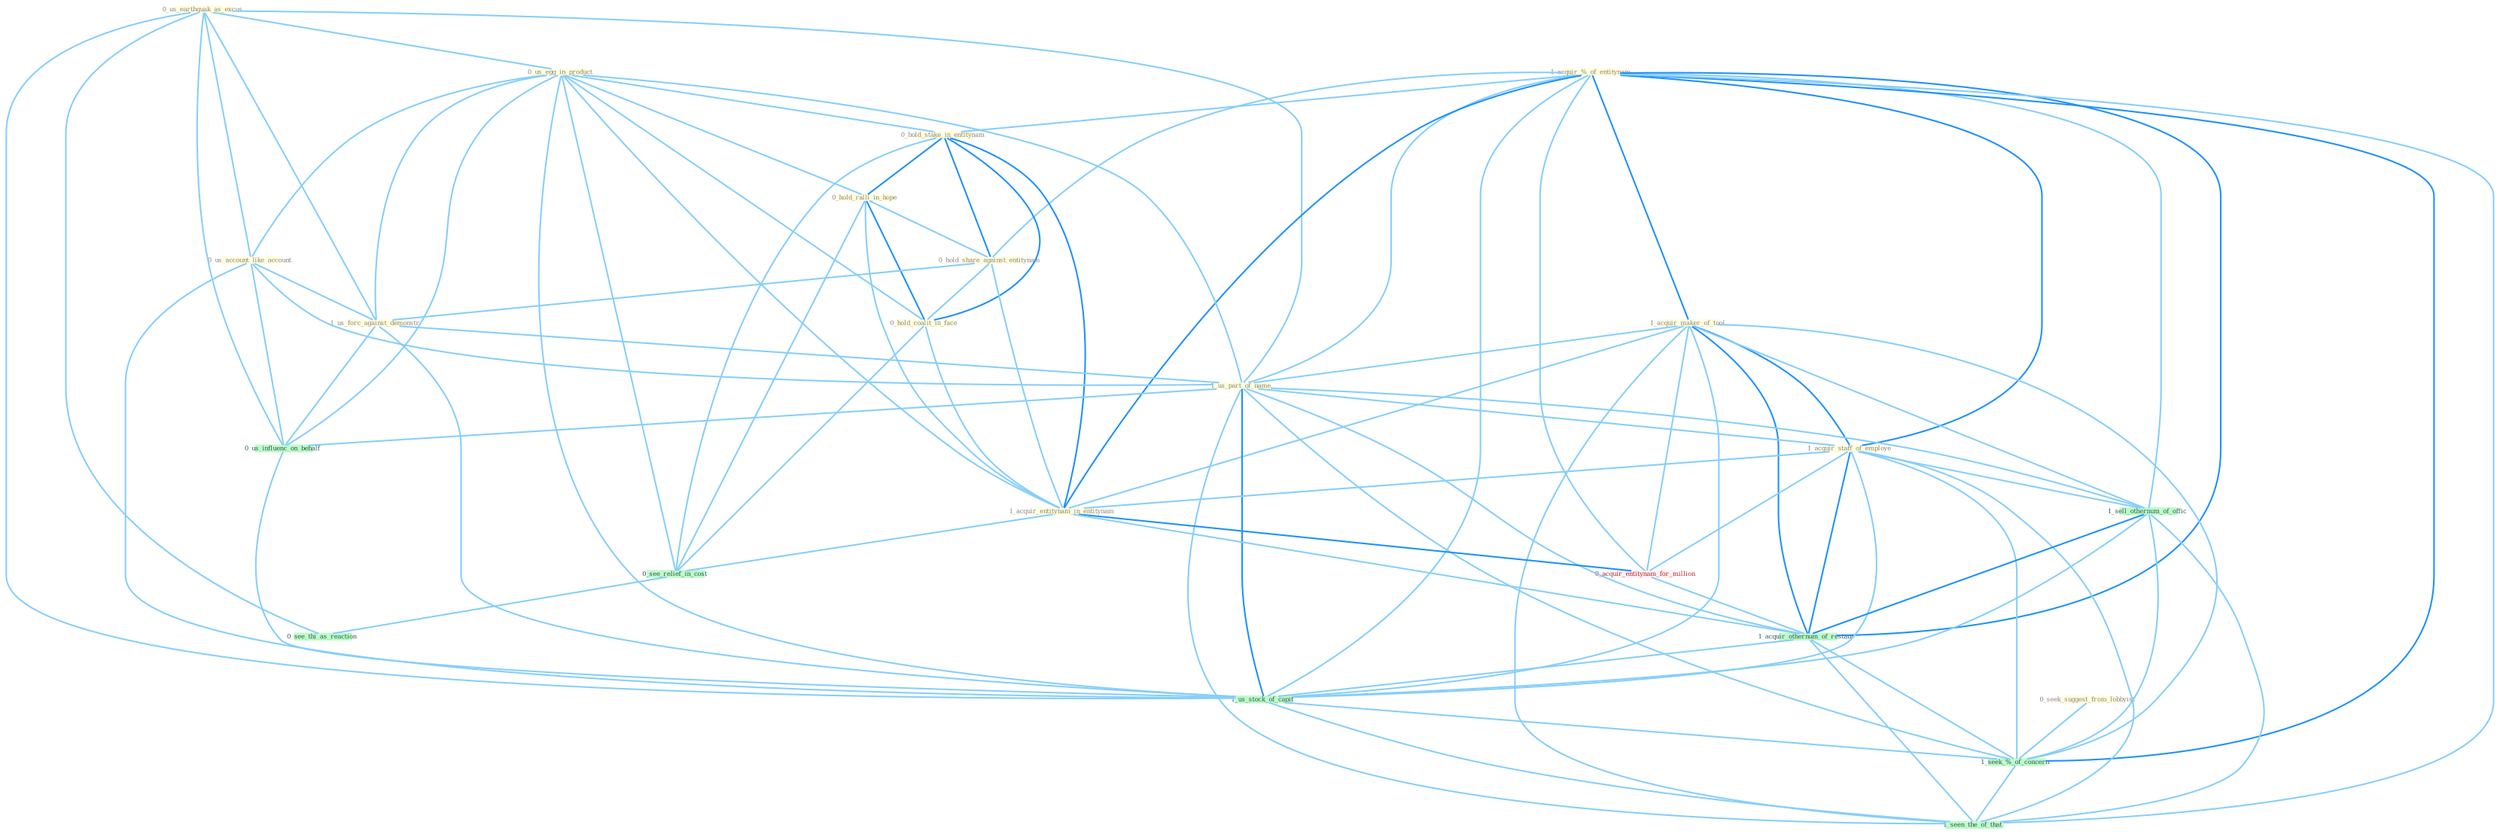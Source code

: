 Graph G{ 
    node
    [shape=polygon,style=filled,width=.5,height=.06,color="#BDFCC9",fixedsize=true,fontsize=4,
    fontcolor="#2f4f4f"];
    {node
    [color="#ffffe0", fontcolor="#8b7d6b"] "0_us_earthquak_as_excus " "1_acquir_%_of_entitynam " "0_us_egg_in_product " "0_hold_stake_in_entitynam " "1_acquir_maker_of_tool " "0_us_account_like_account " "0_hold_ralli_in_hope " "0_hold_share_against_entitynam " "1_us_forc_against_demonstr " "0_hold_coalit_in_face " "0_seek_suggest_from_lobbyist " "1_us_part_of_name " "1_acquir_staff_of_employe " "1_acquir_entitynam_in_entitynam "}
{node [color="#fff0f5", fontcolor="#b22222"] "0_acquir_entitynam_for_million "}
edge [color="#B0E2FF"];

	"0_us_earthquak_as_excus " -- "0_us_egg_in_product " [w="1", color="#87cefa" ];
	"0_us_earthquak_as_excus " -- "0_us_account_like_account " [w="1", color="#87cefa" ];
	"0_us_earthquak_as_excus " -- "1_us_forc_against_demonstr " [w="1", color="#87cefa" ];
	"0_us_earthquak_as_excus " -- "1_us_part_of_name " [w="1", color="#87cefa" ];
	"0_us_earthquak_as_excus " -- "0_us_influenc_on_behalf " [w="1", color="#87cefa" ];
	"0_us_earthquak_as_excus " -- "0_see_thi_as_reaction " [w="1", color="#87cefa" ];
	"0_us_earthquak_as_excus " -- "1_us_stock_of_capit " [w="1", color="#87cefa" ];
	"1_acquir_%_of_entitynam " -- "0_hold_stake_in_entitynam " [w="1", color="#87cefa" ];
	"1_acquir_%_of_entitynam " -- "1_acquir_maker_of_tool " [w="2", color="#1e90ff" , len=0.8];
	"1_acquir_%_of_entitynam " -- "0_hold_share_against_entitynam " [w="1", color="#87cefa" ];
	"1_acquir_%_of_entitynam " -- "1_us_part_of_name " [w="1", color="#87cefa" ];
	"1_acquir_%_of_entitynam " -- "1_acquir_staff_of_employe " [w="2", color="#1e90ff" , len=0.8];
	"1_acquir_%_of_entitynam " -- "1_acquir_entitynam_in_entitynam " [w="2", color="#1e90ff" , len=0.8];
	"1_acquir_%_of_entitynam " -- "0_acquir_entitynam_for_million " [w="1", color="#87cefa" ];
	"1_acquir_%_of_entitynam " -- "1_sell_othernum_of_offic " [w="1", color="#87cefa" ];
	"1_acquir_%_of_entitynam " -- "1_acquir_othernum_of_restaur " [w="2", color="#1e90ff" , len=0.8];
	"1_acquir_%_of_entitynam " -- "1_us_stock_of_capit " [w="1", color="#87cefa" ];
	"1_acquir_%_of_entitynam " -- "1_seek_%_of_concern " [w="2", color="#1e90ff" , len=0.8];
	"1_acquir_%_of_entitynam " -- "1_seen_the_of_that " [w="1", color="#87cefa" ];
	"0_us_egg_in_product " -- "0_hold_stake_in_entitynam " [w="1", color="#87cefa" ];
	"0_us_egg_in_product " -- "0_us_account_like_account " [w="1", color="#87cefa" ];
	"0_us_egg_in_product " -- "0_hold_ralli_in_hope " [w="1", color="#87cefa" ];
	"0_us_egg_in_product " -- "1_us_forc_against_demonstr " [w="1", color="#87cefa" ];
	"0_us_egg_in_product " -- "0_hold_coalit_in_face " [w="1", color="#87cefa" ];
	"0_us_egg_in_product " -- "1_us_part_of_name " [w="1", color="#87cefa" ];
	"0_us_egg_in_product " -- "1_acquir_entitynam_in_entitynam " [w="1", color="#87cefa" ];
	"0_us_egg_in_product " -- "0_us_influenc_on_behalf " [w="1", color="#87cefa" ];
	"0_us_egg_in_product " -- "0_see_relief_in_cost " [w="1", color="#87cefa" ];
	"0_us_egg_in_product " -- "1_us_stock_of_capit " [w="1", color="#87cefa" ];
	"0_hold_stake_in_entitynam " -- "0_hold_ralli_in_hope " [w="2", color="#1e90ff" , len=0.8];
	"0_hold_stake_in_entitynam " -- "0_hold_share_against_entitynam " [w="2", color="#1e90ff" , len=0.8];
	"0_hold_stake_in_entitynam " -- "0_hold_coalit_in_face " [w="2", color="#1e90ff" , len=0.8];
	"0_hold_stake_in_entitynam " -- "1_acquir_entitynam_in_entitynam " [w="2", color="#1e90ff" , len=0.8];
	"0_hold_stake_in_entitynam " -- "0_see_relief_in_cost " [w="1", color="#87cefa" ];
	"1_acquir_maker_of_tool " -- "1_us_part_of_name " [w="1", color="#87cefa" ];
	"1_acquir_maker_of_tool " -- "1_acquir_staff_of_employe " [w="2", color="#1e90ff" , len=0.8];
	"1_acquir_maker_of_tool " -- "1_acquir_entitynam_in_entitynam " [w="1", color="#87cefa" ];
	"1_acquir_maker_of_tool " -- "0_acquir_entitynam_for_million " [w="1", color="#87cefa" ];
	"1_acquir_maker_of_tool " -- "1_sell_othernum_of_offic " [w="1", color="#87cefa" ];
	"1_acquir_maker_of_tool " -- "1_acquir_othernum_of_restaur " [w="2", color="#1e90ff" , len=0.8];
	"1_acquir_maker_of_tool " -- "1_us_stock_of_capit " [w="1", color="#87cefa" ];
	"1_acquir_maker_of_tool " -- "1_seek_%_of_concern " [w="1", color="#87cefa" ];
	"1_acquir_maker_of_tool " -- "1_seen_the_of_that " [w="1", color="#87cefa" ];
	"0_us_account_like_account " -- "1_us_forc_against_demonstr " [w="1", color="#87cefa" ];
	"0_us_account_like_account " -- "1_us_part_of_name " [w="1", color="#87cefa" ];
	"0_us_account_like_account " -- "0_us_influenc_on_behalf " [w="1", color="#87cefa" ];
	"0_us_account_like_account " -- "1_us_stock_of_capit " [w="1", color="#87cefa" ];
	"0_hold_ralli_in_hope " -- "0_hold_share_against_entitynam " [w="1", color="#87cefa" ];
	"0_hold_ralli_in_hope " -- "0_hold_coalit_in_face " [w="2", color="#1e90ff" , len=0.8];
	"0_hold_ralli_in_hope " -- "1_acquir_entitynam_in_entitynam " [w="1", color="#87cefa" ];
	"0_hold_ralli_in_hope " -- "0_see_relief_in_cost " [w="1", color="#87cefa" ];
	"0_hold_share_against_entitynam " -- "1_us_forc_against_demonstr " [w="1", color="#87cefa" ];
	"0_hold_share_against_entitynam " -- "0_hold_coalit_in_face " [w="1", color="#87cefa" ];
	"0_hold_share_against_entitynam " -- "1_acquir_entitynam_in_entitynam " [w="1", color="#87cefa" ];
	"1_us_forc_against_demonstr " -- "1_us_part_of_name " [w="1", color="#87cefa" ];
	"1_us_forc_against_demonstr " -- "0_us_influenc_on_behalf " [w="1", color="#87cefa" ];
	"1_us_forc_against_demonstr " -- "1_us_stock_of_capit " [w="1", color="#87cefa" ];
	"0_hold_coalit_in_face " -- "1_acquir_entitynam_in_entitynam " [w="1", color="#87cefa" ];
	"0_hold_coalit_in_face " -- "0_see_relief_in_cost " [w="1", color="#87cefa" ];
	"0_seek_suggest_from_lobbyist " -- "1_seek_%_of_concern " [w="1", color="#87cefa" ];
	"1_us_part_of_name " -- "1_acquir_staff_of_employe " [w="1", color="#87cefa" ];
	"1_us_part_of_name " -- "1_sell_othernum_of_offic " [w="1", color="#87cefa" ];
	"1_us_part_of_name " -- "0_us_influenc_on_behalf " [w="1", color="#87cefa" ];
	"1_us_part_of_name " -- "1_acquir_othernum_of_restaur " [w="1", color="#87cefa" ];
	"1_us_part_of_name " -- "1_us_stock_of_capit " [w="2", color="#1e90ff" , len=0.8];
	"1_us_part_of_name " -- "1_seek_%_of_concern " [w="1", color="#87cefa" ];
	"1_us_part_of_name " -- "1_seen_the_of_that " [w="1", color="#87cefa" ];
	"1_acquir_staff_of_employe " -- "1_acquir_entitynam_in_entitynam " [w="1", color="#87cefa" ];
	"1_acquir_staff_of_employe " -- "0_acquir_entitynam_for_million " [w="1", color="#87cefa" ];
	"1_acquir_staff_of_employe " -- "1_sell_othernum_of_offic " [w="1", color="#87cefa" ];
	"1_acquir_staff_of_employe " -- "1_acquir_othernum_of_restaur " [w="2", color="#1e90ff" , len=0.8];
	"1_acquir_staff_of_employe " -- "1_us_stock_of_capit " [w="1", color="#87cefa" ];
	"1_acquir_staff_of_employe " -- "1_seek_%_of_concern " [w="1", color="#87cefa" ];
	"1_acquir_staff_of_employe " -- "1_seen_the_of_that " [w="1", color="#87cefa" ];
	"1_acquir_entitynam_in_entitynam " -- "0_acquir_entitynam_for_million " [w="2", color="#1e90ff" , len=0.8];
	"1_acquir_entitynam_in_entitynam " -- "0_see_relief_in_cost " [w="1", color="#87cefa" ];
	"1_acquir_entitynam_in_entitynam " -- "1_acquir_othernum_of_restaur " [w="1", color="#87cefa" ];
	"0_acquir_entitynam_for_million " -- "1_acquir_othernum_of_restaur " [w="1", color="#87cefa" ];
	"1_sell_othernum_of_offic " -- "1_acquir_othernum_of_restaur " [w="2", color="#1e90ff" , len=0.8];
	"1_sell_othernum_of_offic " -- "1_us_stock_of_capit " [w="1", color="#87cefa" ];
	"1_sell_othernum_of_offic " -- "1_seek_%_of_concern " [w="1", color="#87cefa" ];
	"1_sell_othernum_of_offic " -- "1_seen_the_of_that " [w="1", color="#87cefa" ];
	"0_us_influenc_on_behalf " -- "1_us_stock_of_capit " [w="1", color="#87cefa" ];
	"0_see_relief_in_cost " -- "0_see_thi_as_reaction " [w="1", color="#87cefa" ];
	"1_acquir_othernum_of_restaur " -- "1_us_stock_of_capit " [w="1", color="#87cefa" ];
	"1_acquir_othernum_of_restaur " -- "1_seek_%_of_concern " [w="1", color="#87cefa" ];
	"1_acquir_othernum_of_restaur " -- "1_seen_the_of_that " [w="1", color="#87cefa" ];
	"1_us_stock_of_capit " -- "1_seek_%_of_concern " [w="1", color="#87cefa" ];
	"1_us_stock_of_capit " -- "1_seen_the_of_that " [w="1", color="#87cefa" ];
	"1_seek_%_of_concern " -- "1_seen_the_of_that " [w="1", color="#87cefa" ];
}
